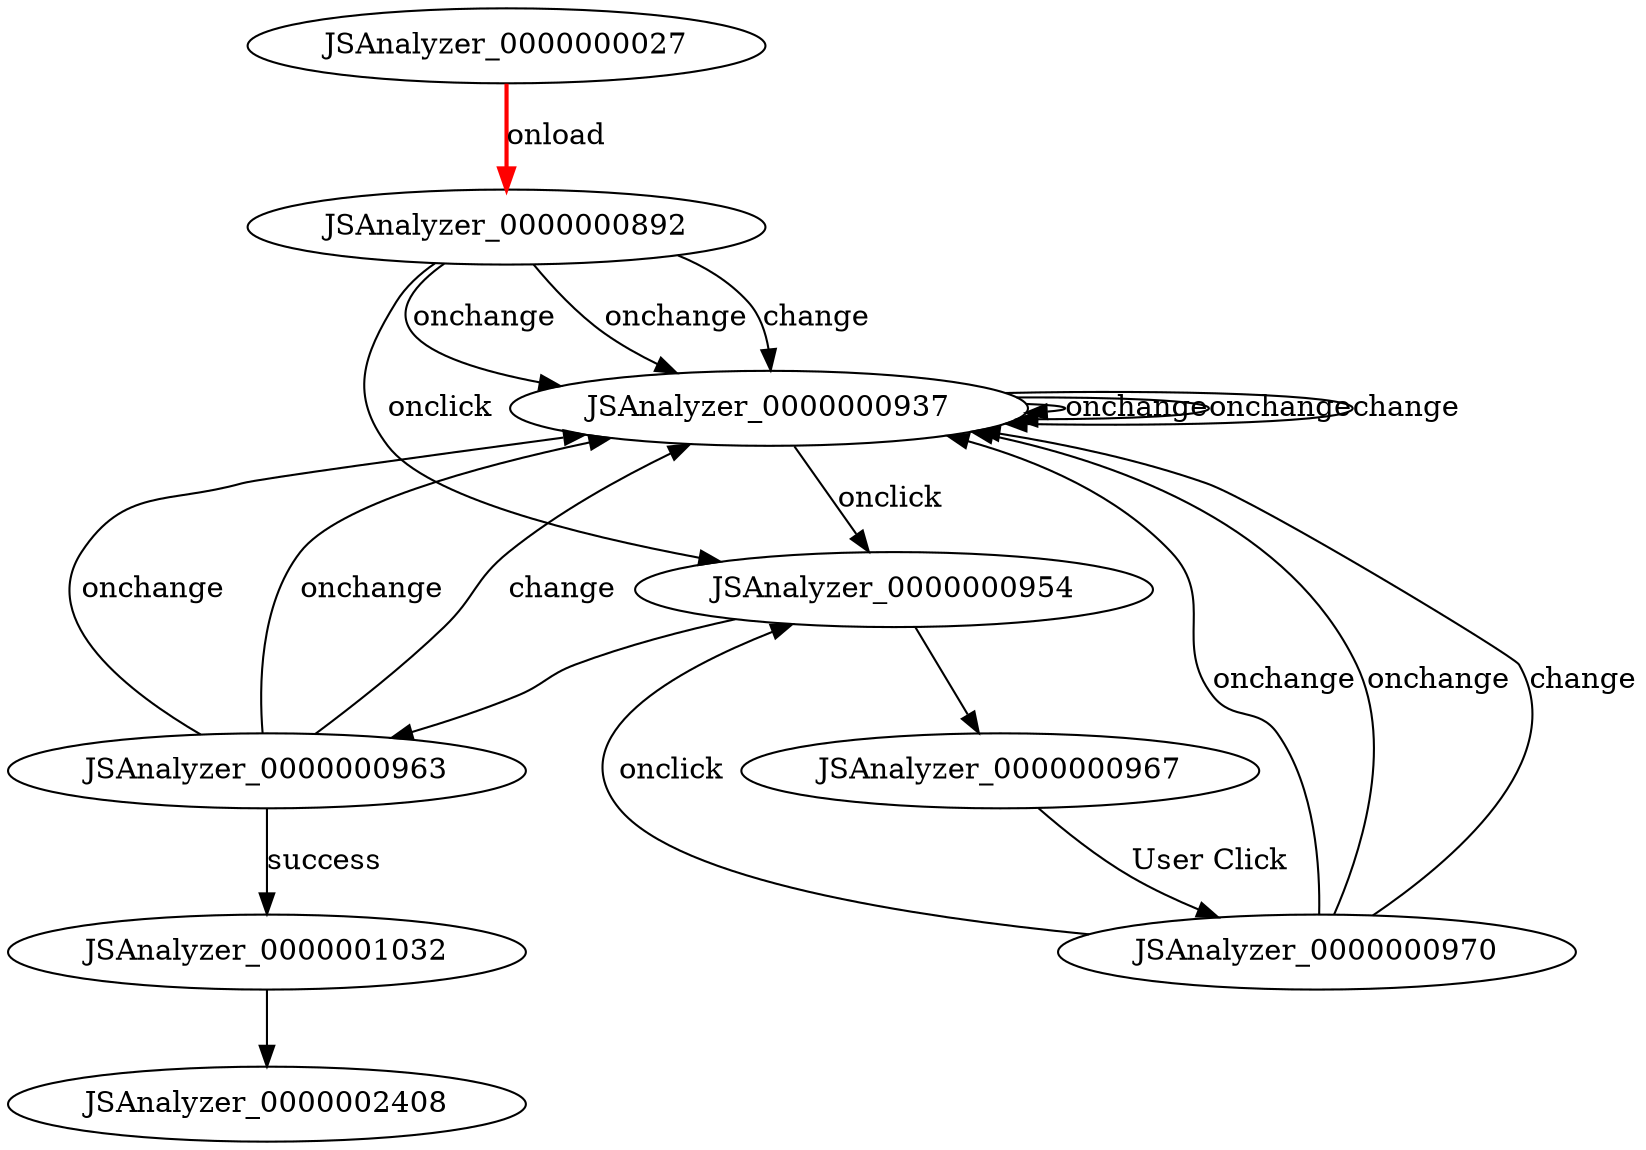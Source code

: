 digraph FSM {
JSAnalyzer_0000000027;
JSAnalyzer_0000000892;
JSAnalyzer_0000000937;
JSAnalyzer_0000000954;
JSAnalyzer_0000000963;
JSAnalyzer_0000000967;
JSAnalyzer_0000001032;
JSAnalyzer_0000000970;
JSAnalyzer_0000000954 -> JSAnalyzer_0000000963 []
JSAnalyzer_0000000954 -> JSAnalyzer_0000000967 []
JSAnalyzer_0000000027 -> JSAnalyzer_0000000892 [label="onload",style=bold,color=red]
JSAnalyzer_0000000892 -> JSAnalyzer_0000000937 [label="onchange"]
JSAnalyzer_0000000892 -> JSAnalyzer_0000000937 [label="onchange"]
JSAnalyzer_0000000892 -> JSAnalyzer_0000000937 [label="change"]
JSAnalyzer_0000000892 -> JSAnalyzer_0000000954 [label="onclick"]
JSAnalyzer_0000000937 -> JSAnalyzer_0000000937 [label="onchange"]
JSAnalyzer_0000000937 -> JSAnalyzer_0000000937 [label="onchange"]
JSAnalyzer_0000000937 -> JSAnalyzer_0000000937 [label="change"]
JSAnalyzer_0000000937 -> JSAnalyzer_0000000954 [label="onclick"]
JSAnalyzer_0000000963 -> JSAnalyzer_0000001032 [label="success"]
JSAnalyzer_0000000963 -> JSAnalyzer_0000000937 [label="onchange"]
JSAnalyzer_0000000963 -> JSAnalyzer_0000000937 [label="onchange"]
JSAnalyzer_0000000963 -> JSAnalyzer_0000000937 [label="change"]
JSAnalyzer_0000000967 -> JSAnalyzer_0000000970 [label="User Click"]
JSAnalyzer_0000000970 -> JSAnalyzer_0000000937 [label="onchange"]
JSAnalyzer_0000000970 -> JSAnalyzer_0000000937 [label="onchange"]
JSAnalyzer_0000000970 -> JSAnalyzer_0000000937 [label="change"]
JSAnalyzer_0000000970 -> JSAnalyzer_0000000954 [label="onclick"]
JSAnalyzer_0000001032 -> JSAnalyzer_0000002408 []
}
